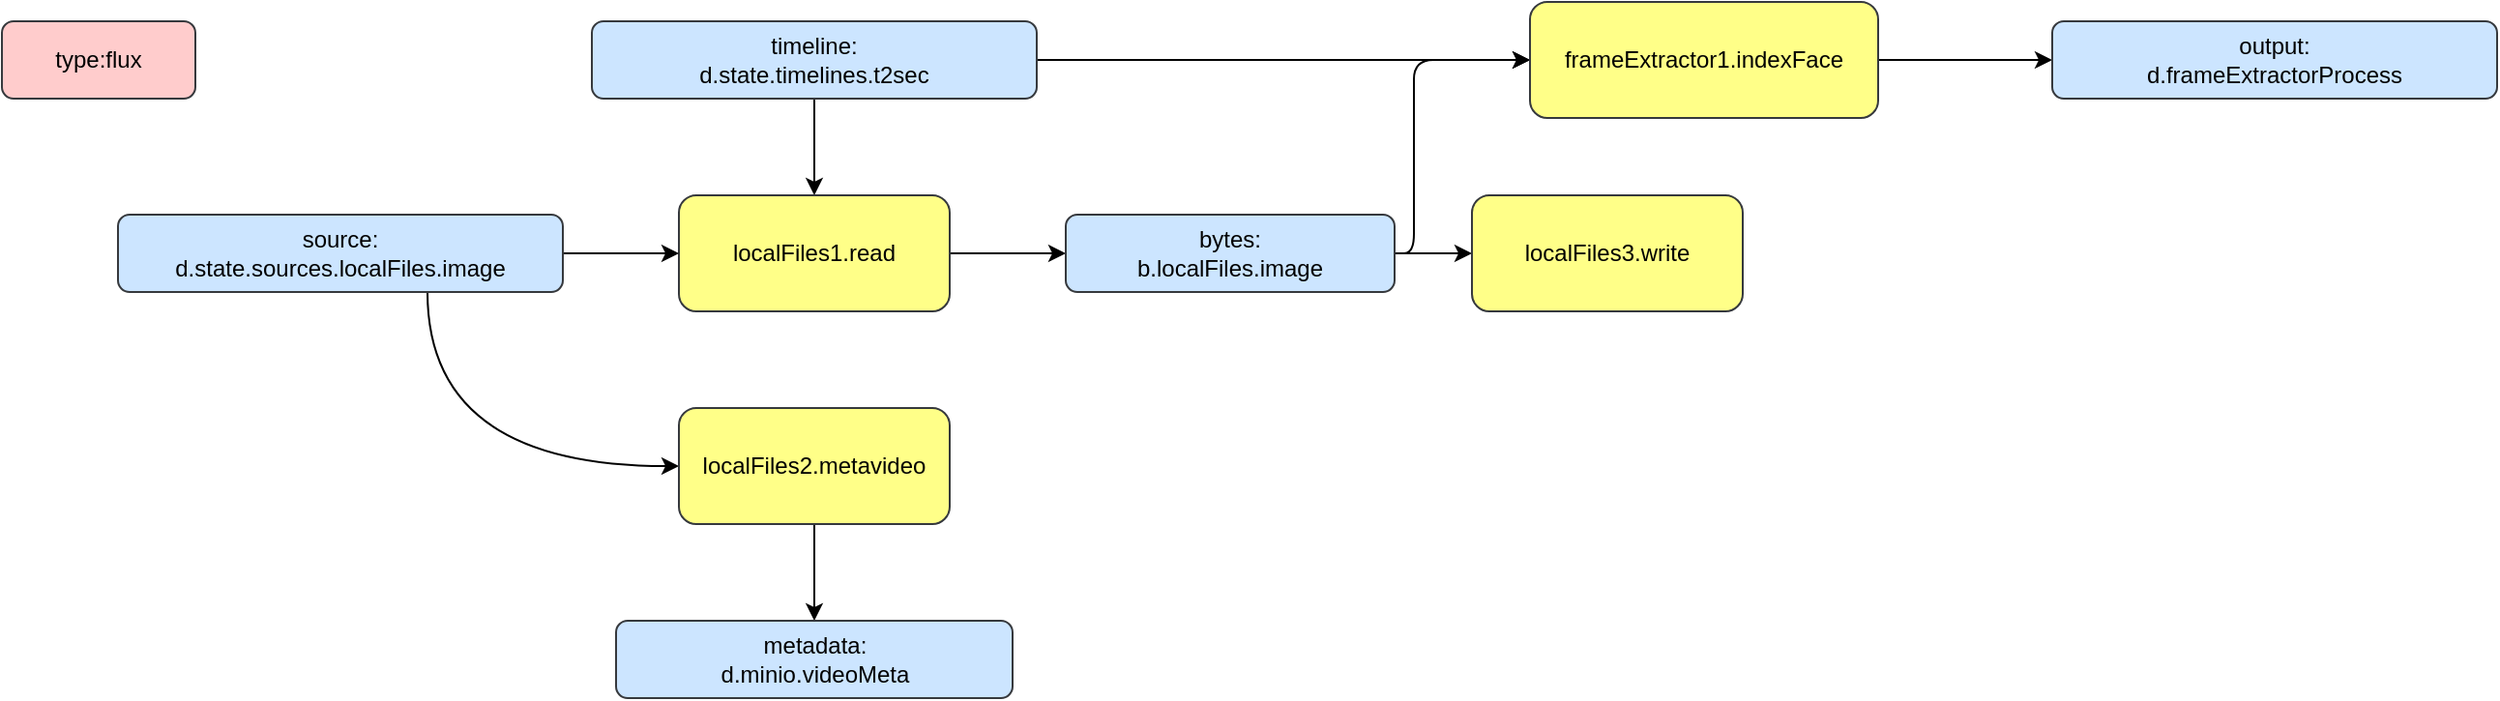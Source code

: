 <mxfile>
    <diagram id="rA5KS_z2IOA_mz4io4nV" name="Page-1">
        <mxGraphModel dx="1017" dy="440" grid="1" gridSize="10" guides="1" tooltips="1" connect="1" arrows="1" fold="1" page="1" pageScale="1" pageWidth="850" pageHeight="1100" math="0" shadow="0">
            <root>
                <mxCell id="0"/>
                <mxCell id="1" parent="0"/>
                <mxCell id="4" style="edgeStyle=none;html=1;entryX=0.5;entryY=0;entryDx=0;entryDy=0;exitX=0.5;exitY=1;exitDx=0;exitDy=0;" parent="1" source="22" target="3" edge="1">
                    <mxGeometry relative="1" as="geometry">
                        <mxPoint x="470" y="-20" as="targetPoint"/>
                        <Array as="points">
                            <mxPoint x="460" y="130"/>
                        </Array>
                        <mxPoint x="601.961" y="49.806" as="sourcePoint"/>
                    </mxGeometry>
                </mxCell>
                <mxCell id="16" style="edgeStyle=none;html=1;entryX=0;entryY=0.5;entryDx=0;entryDy=0;" parent="1" source="3" target="23" edge="1">
                    <mxGeometry relative="1" as="geometry">
                        <Array as="points"/>
                        <mxPoint x="690" y="180" as="targetPoint"/>
                    </mxGeometry>
                </mxCell>
                <mxCell id="3" value="localFiles1.read" style="rounded=1;whiteSpace=wrap;fillColor=#ffff88;strokeColor=#36393d;fontColor=#000000;" parent="1" vertex="1">
                    <mxGeometry x="390" y="130" width="140" height="60" as="geometry"/>
                </mxCell>
                <mxCell id="8" style="edgeStyle=none;html=1;entryX=0;entryY=0.5;entryDx=0;entryDy=0;exitX=1;exitY=0.5;exitDx=0;exitDy=0;" parent="1" source="21" target="3" edge="1">
                    <mxGeometry relative="1" as="geometry">
                        <mxPoint x="530" y="120" as="targetPoint"/>
                        <Array as="points">
                            <mxPoint x="350" y="160"/>
                        </Array>
                        <mxPoint x="370" y="120" as="sourcePoint"/>
                    </mxGeometry>
                </mxCell>
                <mxCell id="49" style="edgeStyle=orthogonalEdgeStyle;html=1;curved=1;" parent="1" source="21" target="47" edge="1">
                    <mxGeometry relative="1" as="geometry">
                        <Array as="points">
                            <mxPoint x="260" y="270"/>
                        </Array>
                    </mxGeometry>
                </mxCell>
                <mxCell id="21" value="source:&#10;d.state.sources.localFiles.image" style="rounded=1;whiteSpace=wrap;fillColor=#cce5ff;strokeColor=#36393d;fontColor=#000000;" parent="1" vertex="1">
                    <mxGeometry x="100" y="140" width="230" height="40" as="geometry"/>
                </mxCell>
                <mxCell id="46" style="edgeStyle=none;html=1;" parent="1" source="22" target="44" edge="1">
                    <mxGeometry relative="1" as="geometry"/>
                </mxCell>
                <mxCell id="22" value="timeline:&#10;d.state.timelines.t2sec" style="rounded=1;whiteSpace=wrap;fillColor=#cce5ff;strokeColor=#36393d;fontColor=#000000;" parent="1" vertex="1">
                    <mxGeometry x="345" y="40" width="230" height="40" as="geometry"/>
                </mxCell>
                <mxCell id="41" style="edgeStyle=none;html=1;" parent="1" source="23" target="40" edge="1">
                    <mxGeometry relative="1" as="geometry"/>
                </mxCell>
                <mxCell id="45" style="edgeStyle=none;html=1;entryX=0;entryY=0.5;entryDx=0;entryDy=0;" parent="1" source="23" target="44" edge="1">
                    <mxGeometry relative="1" as="geometry">
                        <Array as="points">
                            <mxPoint x="770" y="160"/>
                            <mxPoint x="770" y="60"/>
                        </Array>
                    </mxGeometry>
                </mxCell>
                <mxCell id="23" value="bytes:&#10;b.localFiles.image" style="rounded=1;whiteSpace=wrap;fillColor=#cce5ff;strokeColor=#36393d;fontColor=#000000;" parent="1" vertex="1">
                    <mxGeometry x="590" y="140" width="170" height="40" as="geometry"/>
                </mxCell>
                <mxCell id="32" value="type:flux" style="rounded=1;whiteSpace=wrap;fillColor=#ffcccc;strokeColor=#36393d;fontColor=#000000;" parent="1" vertex="1">
                    <mxGeometry x="40" y="40" width="100" height="40" as="geometry"/>
                </mxCell>
                <mxCell id="40" value="localFiles3.write" style="rounded=1;whiteSpace=wrap;fillColor=#ffff88;strokeColor=#36393d;fontColor=#000000;" parent="1" vertex="1">
                    <mxGeometry x="800" y="130" width="140" height="60" as="geometry"/>
                </mxCell>
                <mxCell id="52" style="edgeStyle=none;html=1;" parent="1" source="44" target="51" edge="1">
                    <mxGeometry relative="1" as="geometry"/>
                </mxCell>
                <mxCell id="44" value="frameExtractor1.indexFace" style="rounded=1;whiteSpace=wrap;fillColor=#ffff88;strokeColor=#36393d;fontColor=#000000;" parent="1" vertex="1">
                    <mxGeometry x="830" y="30" width="180" height="60" as="geometry"/>
                </mxCell>
                <mxCell id="50" style="edgeStyle=orthogonalEdgeStyle;curved=1;html=1;" parent="1" source="47" target="48" edge="1">
                    <mxGeometry relative="1" as="geometry"/>
                </mxCell>
                <mxCell id="47" value="localFiles2.metavideo" style="rounded=1;whiteSpace=wrap;fillColor=#ffff88;strokeColor=#36393d;fontColor=#000000;" parent="1" vertex="1">
                    <mxGeometry x="390" y="240" width="140" height="60" as="geometry"/>
                </mxCell>
                <mxCell id="48" value="metadata:&#10;d.minio.videoMeta" style="rounded=1;whiteSpace=wrap;fillColor=#cce5ff;strokeColor=#36393d;fontColor=#000000;" parent="1" vertex="1">
                    <mxGeometry x="357.5" y="350" width="205" height="40" as="geometry"/>
                </mxCell>
                <mxCell id="51" value="output:&#10;d.frameExtractorProcess" style="rounded=1;whiteSpace=wrap;fillColor=#cce5ff;strokeColor=#36393d;fontColor=#000000;" parent="1" vertex="1">
                    <mxGeometry x="1100" y="40" width="230" height="40" as="geometry"/>
                </mxCell>
            </root>
        </mxGraphModel>
    </diagram>
</mxfile>
